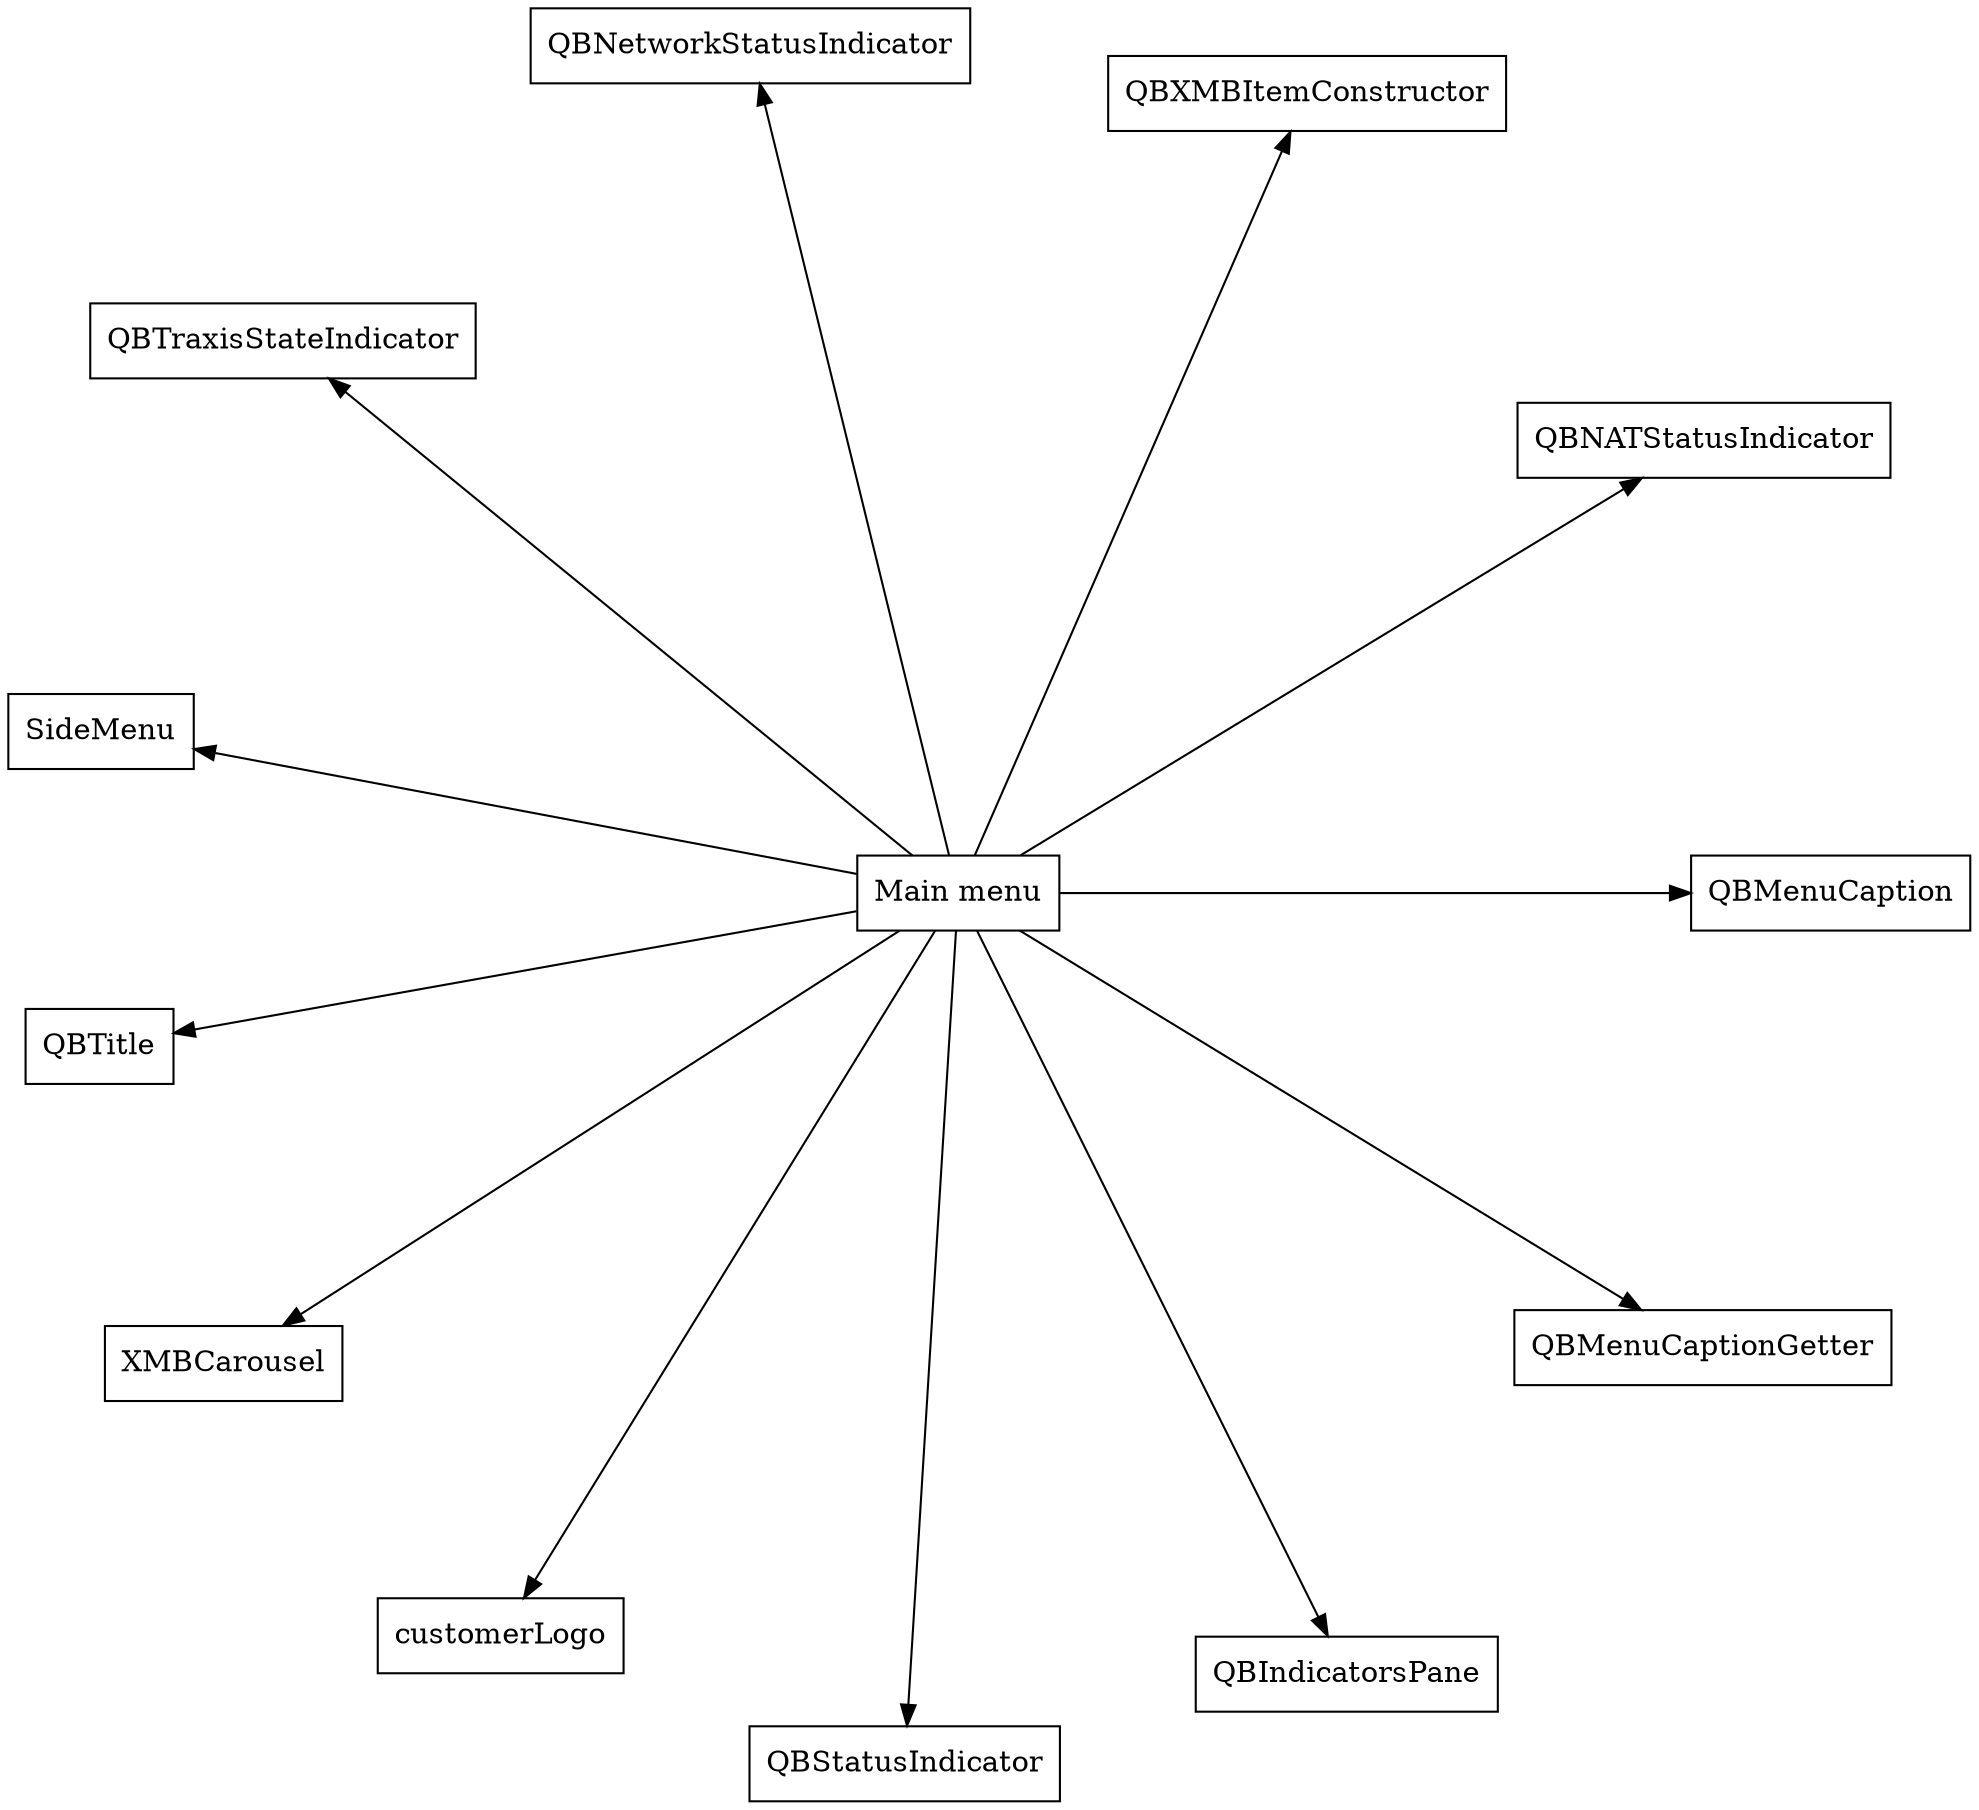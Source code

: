 digraph MainMenuWidgets {
    node [URL="\N.html" shape=box]
    graph [layout="circo"]
    MainMenuWidgets [label="Main menu" root=true]
    QBMenuCaption
    QBNATStatusIndicator
    QBXMBItemConstructor
    QBNetworkStatusIndicator
    QBTraxisStateIndicator
    SideMenu
    QBTitle
    XMBCarousel
    customerLogo
    QBStatusIndicator
    QBIndicatorsPane
    QBMenuCaptionGetter

    MainMenuWidgets -> QBMenuCaption
    MainMenuWidgets -> QBNATStatusIndicator
    MainMenuWidgets -> QBXMBItemConstructor
    MainMenuWidgets -> QBNetworkStatusIndicator
    MainMenuWidgets -> QBTraxisStateIndicator
    MainMenuWidgets -> SideMenu
    MainMenuWidgets -> QBTitle
    MainMenuWidgets -> XMBCarousel
    MainMenuWidgets -> customerLogo
    MainMenuWidgets -> QBStatusIndicator
    MainMenuWidgets -> QBIndicatorsPane
    MainMenuWidgets -> QBMenuCaptionGetter
}
